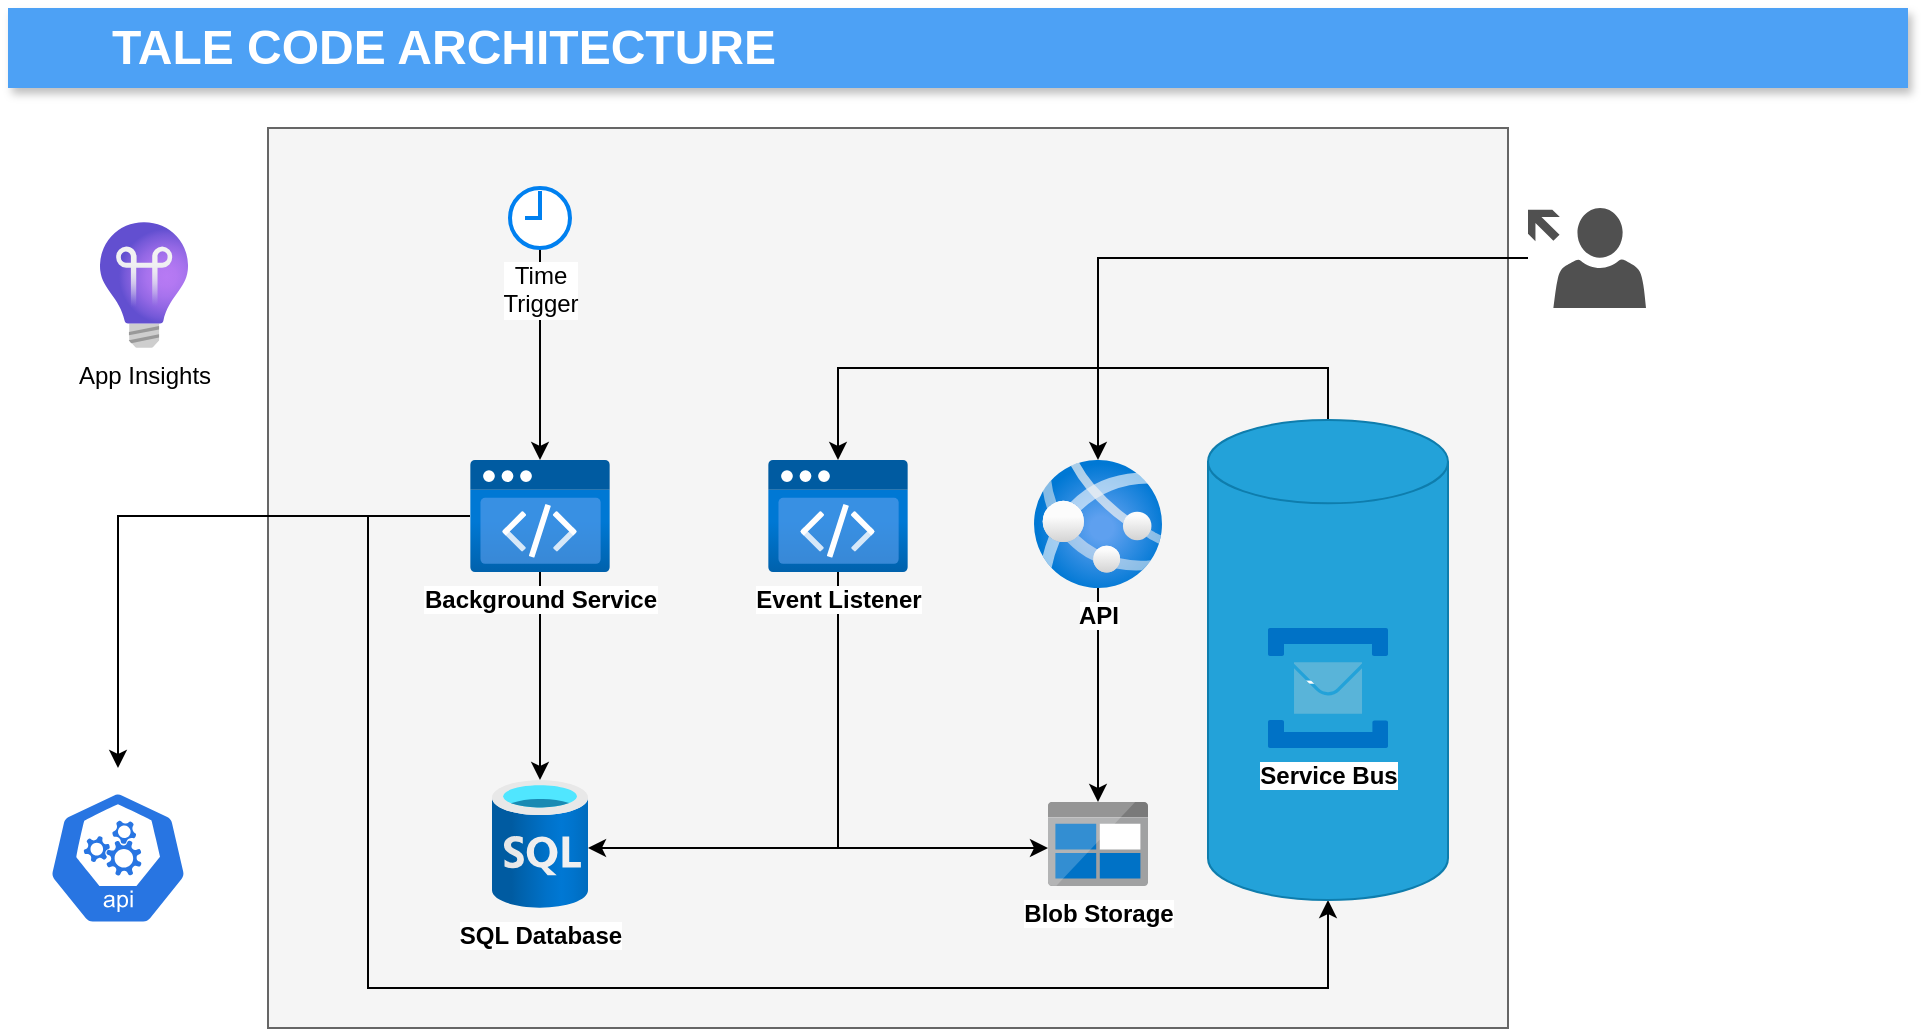 <mxfile version="16.6.5" type="device"><diagram id="d1ab7348-05c3-a1e3-ca4d-12c340fd6b49" name="Page-1"><mxGraphModel dx="1185" dy="635" grid="1" gridSize="10" guides="1" tooltips="1" connect="1" arrows="1" fold="1" page="1" pageScale="1" pageWidth="1169" pageHeight="827" background="none" math="0" shadow="0"><root><mxCell id="0"/><mxCell id="1" parent="0"/><mxCell id="DK5gr1DyxDfI0vMMHCi0-173" value="" style="rounded=0;whiteSpace=wrap;html=1;fillColor=#f5f5f5;strokeColor=#666666;fontColor=#333333;fontStyle=1" parent="1" vertex="1"><mxGeometry x="210" y="120" width="620" height="450" as="geometry"/></mxCell><mxCell id="9" value="&lt;span style=&quot;font-size: 24px ; font-weight: 700 ; text-align: center&quot;&gt;TALE CODE ARCHITECTURE&lt;/span&gt;" style="fillColor=#4DA1F5;strokeColor=none;shadow=1;gradientColor=none;fontSize=14;align=left;spacingLeft=50;fontColor=#ffffff;html=1;" parent="1" vertex="1"><mxGeometry x="80" y="60" width="950" height="40" as="geometry"/></mxCell><mxCell id="92irQX419K_NyOguyVtg-13" style="edgeStyle=orthogonalEdgeStyle;rounded=0;orthogonalLoop=1;jettySize=auto;html=1;strokeColor=#000000;" edge="1" parent="1" source="DK5gr1DyxDfI0vMMHCi0-167" target="DK5gr1DyxDfI0vMMHCi0-168"><mxGeometry relative="1" as="geometry"/></mxCell><mxCell id="92irQX419K_NyOguyVtg-18" style="edgeStyle=orthogonalEdgeStyle;rounded=0;orthogonalLoop=1;jettySize=auto;html=1;strokeColor=#000000;" edge="1" parent="1" source="DK5gr1DyxDfI0vMMHCi0-167" target="92irQX419K_NyOguyVtg-11"><mxGeometry relative="1" as="geometry"><Array as="points"><mxPoint x="260" y="314"/><mxPoint x="260" y="550"/><mxPoint x="740" y="550"/></Array></mxGeometry></mxCell><mxCell id="92irQX419K_NyOguyVtg-20" style="edgeStyle=orthogonalEdgeStyle;rounded=0;orthogonalLoop=1;jettySize=auto;html=1;entryX=0.5;entryY=0;entryDx=0;entryDy=0;entryPerimeter=0;strokeColor=#000000;" edge="1" parent="1" source="DK5gr1DyxDfI0vMMHCi0-167" target="DK5gr1DyxDfI0vMMHCi0-183"><mxGeometry relative="1" as="geometry"/></mxCell><mxCell id="DK5gr1DyxDfI0vMMHCi0-167" value="Background Service" style="aspect=fixed;html=1;points=[];align=center;image;fontSize=12;image=img/lib/azure2/preview/Static_Apps.svg;fontStyle=1" parent="1" vertex="1"><mxGeometry x="311" y="286" width="70" height="56.0" as="geometry"/></mxCell><mxCell id="DK5gr1DyxDfI0vMMHCi0-168" value="SQL Database" style="aspect=fixed;html=1;points=[];align=center;image;fontSize=12;image=img/lib/azure2/databases/SQL_Database.svg;fontStyle=1" parent="1" vertex="1"><mxGeometry x="322" y="446" width="48" height="64" as="geometry"/></mxCell><mxCell id="DK5gr1DyxDfI0vMMHCi0-169" value="App Insights" style="aspect=fixed;html=1;points=[];align=center;image;fontSize=12;image=img/lib/azure2/devops/Application_Insights.svg;" parent="1" vertex="1"><mxGeometry x="126" y="167" width="44" height="63" as="geometry"/></mxCell><mxCell id="DK5gr1DyxDfI0vMMHCi0-170" value="Blob Storage" style="aspect=fixed;html=1;points=[];align=center;image;fontSize=12;image=img/lib/mscae/BlobBlock.svg;fontStyle=1" parent="1" vertex="1"><mxGeometry x="600" y="457" width="50" height="42" as="geometry"/></mxCell><mxCell id="92irQX419K_NyOguyVtg-14" style="edgeStyle=orthogonalEdgeStyle;rounded=0;orthogonalLoop=1;jettySize=auto;html=1;strokeColor=#000000;" edge="1" parent="1" source="DK5gr1DyxDfI0vMMHCi0-174" target="DK5gr1DyxDfI0vMMHCi0-168"><mxGeometry relative="1" as="geometry"><Array as="points"><mxPoint x="495" y="480"/></Array></mxGeometry></mxCell><mxCell id="92irQX419K_NyOguyVtg-19" style="edgeStyle=orthogonalEdgeStyle;rounded=0;orthogonalLoop=1;jettySize=auto;html=1;strokeColor=#000000;" edge="1" parent="1" source="DK5gr1DyxDfI0vMMHCi0-174" target="DK5gr1DyxDfI0vMMHCi0-170"><mxGeometry relative="1" as="geometry"><Array as="points"><mxPoint x="495" y="480"/></Array></mxGeometry></mxCell><mxCell id="DK5gr1DyxDfI0vMMHCi0-174" value="Event Listener" style="aspect=fixed;html=1;points=[];align=center;image;fontSize=12;image=img/lib/azure2/preview/Static_Apps.svg;fontStyle=1" parent="1" vertex="1"><mxGeometry x="460" y="286" width="70" height="56.0" as="geometry"/></mxCell><mxCell id="92irQX419K_NyOguyVtg-15" style="edgeStyle=orthogonalEdgeStyle;rounded=0;orthogonalLoop=1;jettySize=auto;html=1;strokeColor=#000000;" edge="1" parent="1" source="DK5gr1DyxDfI0vMMHCi0-177" target="DK5gr1DyxDfI0vMMHCi0-170"><mxGeometry relative="1" as="geometry"/></mxCell><mxCell id="DK5gr1DyxDfI0vMMHCi0-177" value="API" style="aspect=fixed;html=1;points=[];align=center;image;fontSize=12;image=img/lib/azure2/app_services/App_Services.svg;fontStyle=1" parent="1" vertex="1"><mxGeometry x="593" y="286" width="64" height="64" as="geometry"/></mxCell><mxCell id="DK5gr1DyxDfI0vMMHCi0-183" value="" style="html=1;dashed=0;whitespace=wrap;fillColor=#2875E2;strokeColor=#ffffff;points=[[0.005,0.63,0],[0.1,0.2,0],[0.9,0.2,0],[0.5,0,0],[0.995,0.63,0],[0.72,0.99,0],[0.5,1,0],[0.28,0.99,0]];shape=mxgraph.kubernetes.icon;prIcon=api" parent="1" vertex="1"><mxGeometry x="100" y="440" width="70" height="90" as="geometry"/></mxCell><mxCell id="DK5gr1DyxDfI0vMMHCi0-191" style="edgeStyle=orthogonalEdgeStyle;rounded=0;orthogonalLoop=1;jettySize=auto;html=1;fontColor=#0000CC;strokeColor=#000000;" parent="1" source="DK5gr1DyxDfI0vMMHCi0-187" target="DK5gr1DyxDfI0vMMHCi0-167" edge="1"><mxGeometry relative="1" as="geometry"/></mxCell><mxCell id="DK5gr1DyxDfI0vMMHCi0-187" value="Time&lt;br&gt;Trigger" style="html=1;verticalLabelPosition=bottom;align=center;labelBackgroundColor=#ffffff;verticalAlign=top;strokeWidth=2;strokeColor=#0080F0;shadow=0;dashed=0;shape=mxgraph.ios7.icons.clock;" parent="1" vertex="1"><mxGeometry x="331" y="150" width="30" height="30" as="geometry"/></mxCell><mxCell id="92irQX419K_NyOguyVtg-16" style="edgeStyle=orthogonalEdgeStyle;rounded=0;orthogonalLoop=1;jettySize=auto;html=1;strokeColor=#000000;" edge="1" parent="1" source="DK5gr1DyxDfI0vMMHCi0-207" target="DK5gr1DyxDfI0vMMHCi0-177"><mxGeometry relative="1" as="geometry"/></mxCell><mxCell id="DK5gr1DyxDfI0vMMHCi0-207" value="" style="pointerEvents=1;shadow=0;dashed=0;html=1;strokeColor=none;fillColor=#505050;labelPosition=center;verticalLabelPosition=bottom;verticalAlign=top;outlineConnect=0;align=center;shape=mxgraph.office.users.user_external;fontColor=#000000;flipV=0;flipH=1;" parent="1" vertex="1"><mxGeometry x="840" y="160" width="59" height="50" as="geometry"/></mxCell><mxCell id="92irQX419K_NyOguyVtg-17" style="edgeStyle=orthogonalEdgeStyle;rounded=0;orthogonalLoop=1;jettySize=auto;html=1;strokeColor=#000000;" edge="1" parent="1" source="92irQX419K_NyOguyVtg-11" target="DK5gr1DyxDfI0vMMHCi0-174"><mxGeometry relative="1" as="geometry"><Array as="points"><mxPoint x="740" y="240"/><mxPoint x="495" y="240"/></Array></mxGeometry></mxCell><object placeholders="1" c4Type="" c4Container="" c4Technology="" c4Description="" label="&lt;font style=&quot;font-size: 16px&quot;&gt;&lt;b&gt;%c4Type%&lt;/font&gt;&lt;div&gt;[%c4Container%:&amp;nbsp;%c4Technology%]&lt;/div&gt;&lt;br&gt;&lt;div&gt;&lt;font style=&quot;font-size: 11px&quot;&gt;&lt;font color=&quot;#E6E6E6&quot;&gt;%c4Description%&lt;/font&gt;&lt;/div&gt;" id="92irQX419K_NyOguyVtg-11"><mxCell style="shape=cylinder3;size=20.833;direction=south;whiteSpace=wrap;html=1;boundedLbl=1;rounded=0;labelBackgroundColor=none;fillColor=#23A2D9;fontSize=12;fontColor=#ffffff;align=center;strokeColor=#0E7DAD;metaEdit=1;points=[[0.5,0,0],[1,0.25,0],[1,0.5,0],[1,0.75,0],[0.5,1,0],[0,0.75,0],[0,0.5,0],[0,0.25,0]];resizable=0;rotation=-90;flipH=0;flipV=0;" vertex="1" parent="1"><mxGeometry x="620" y="326" width="240" height="120" as="geometry"/></mxCell></object><mxCell id="DK5gr1DyxDfI0vMMHCi0-171" value="Service Bus" style="aspect=fixed;html=1;points=[];align=center;image;fontSize=12;image=img/lib/mscae/Service_Bus.svg;fontStyle=1" parent="1" vertex="1"><mxGeometry x="710" y="370" width="60" height="60" as="geometry"/></mxCell></root></mxGraphModel></diagram></mxfile>